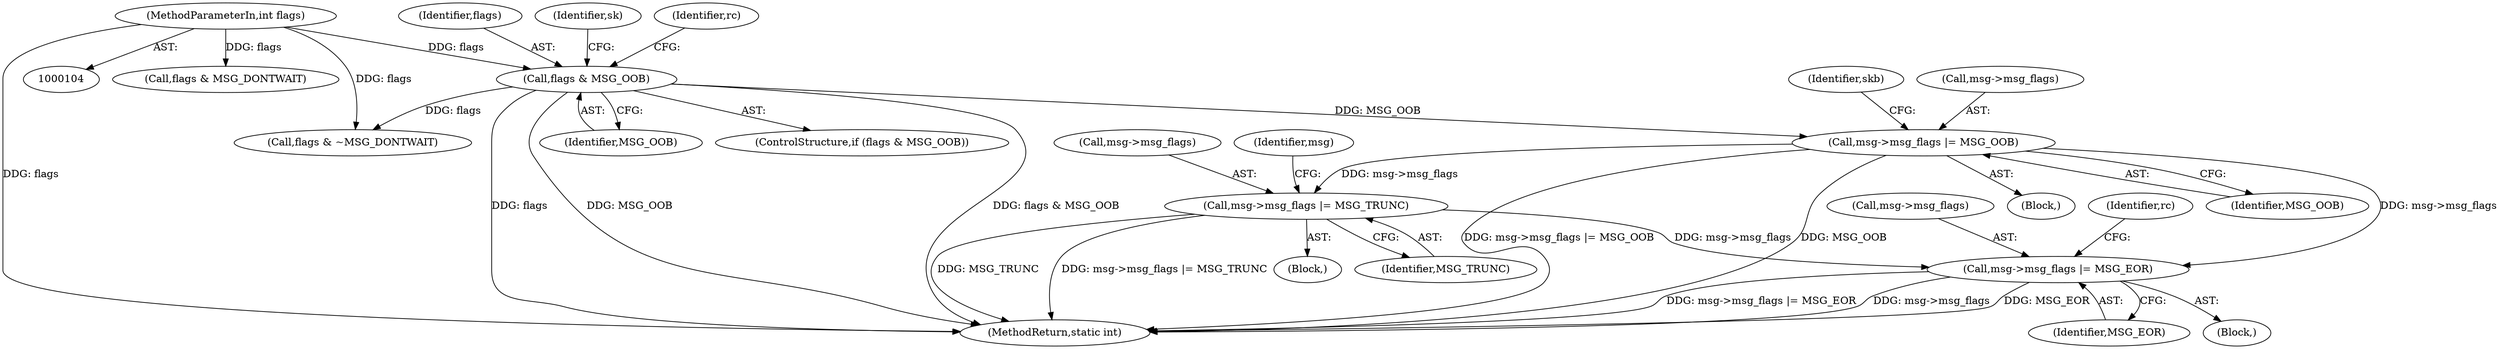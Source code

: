 digraph "0_linux_f3d3342602f8bcbf37d7c46641cb9bca7618eb1c_39@pointer" {
"1000299" [label="(Call,msg->msg_flags |= MSG_TRUNC)"];
"1000220" [label="(Call,msg->msg_flags |= MSG_OOB)"];
"1000167" [label="(Call,flags & MSG_OOB)"];
"1000109" [label="(MethodParameterIn,int flags)"];
"1000304" [label="(Call,msg->msg_flags |= MSG_EOR)"];
"1000167" [label="(Call,flags & MSG_OOB)"];
"1000224" [label="(Identifier,MSG_OOB)"];
"1000221" [label="(Call,msg->msg_flags)"];
"1000236" [label="(Call,flags & MSG_DONTWAIT)"];
"1000285" [label="(Identifier,skb)"];
"1000220" [label="(Call,msg->msg_flags |= MSG_OOB)"];
"1000303" [label="(Identifier,MSG_TRUNC)"];
"1000299" [label="(Call,msg->msg_flags |= MSG_TRUNC)"];
"1000300" [label="(Call,msg->msg_flags)"];
"1000310" [label="(Identifier,rc)"];
"1000168" [label="(Identifier,flags)"];
"1000228" [label="(Identifier,sk)"];
"1000233" [label="(Call,flags & ~MSG_DONTWAIT)"];
"1000166" [label="(ControlStructure,if (flags & MSG_OOB))"];
"1000357" [label="(MethodReturn,static int)"];
"1000110" [label="(Block,)"];
"1000295" [label="(Block,)"];
"1000170" [label="(Block,)"];
"1000304" [label="(Call,msg->msg_flags |= MSG_EOR)"];
"1000306" [label="(Identifier,msg)"];
"1000169" [label="(Identifier,MSG_OOB)"];
"1000109" [label="(MethodParameterIn,int flags)"];
"1000172" [label="(Identifier,rc)"];
"1000305" [label="(Call,msg->msg_flags)"];
"1000308" [label="(Identifier,MSG_EOR)"];
"1000299" -> "1000295"  [label="AST: "];
"1000299" -> "1000303"  [label="CFG: "];
"1000300" -> "1000299"  [label="AST: "];
"1000303" -> "1000299"  [label="AST: "];
"1000306" -> "1000299"  [label="CFG: "];
"1000299" -> "1000357"  [label="DDG: MSG_TRUNC"];
"1000299" -> "1000357"  [label="DDG: msg->msg_flags |= MSG_TRUNC"];
"1000220" -> "1000299"  [label="DDG: msg->msg_flags"];
"1000299" -> "1000304"  [label="DDG: msg->msg_flags"];
"1000220" -> "1000170"  [label="AST: "];
"1000220" -> "1000224"  [label="CFG: "];
"1000221" -> "1000220"  [label="AST: "];
"1000224" -> "1000220"  [label="AST: "];
"1000285" -> "1000220"  [label="CFG: "];
"1000220" -> "1000357"  [label="DDG: msg->msg_flags |= MSG_OOB"];
"1000220" -> "1000357"  [label="DDG: MSG_OOB"];
"1000167" -> "1000220"  [label="DDG: MSG_OOB"];
"1000220" -> "1000304"  [label="DDG: msg->msg_flags"];
"1000167" -> "1000166"  [label="AST: "];
"1000167" -> "1000169"  [label="CFG: "];
"1000168" -> "1000167"  [label="AST: "];
"1000169" -> "1000167"  [label="AST: "];
"1000172" -> "1000167"  [label="CFG: "];
"1000228" -> "1000167"  [label="CFG: "];
"1000167" -> "1000357"  [label="DDG: flags"];
"1000167" -> "1000357"  [label="DDG: MSG_OOB"];
"1000167" -> "1000357"  [label="DDG: flags & MSG_OOB"];
"1000109" -> "1000167"  [label="DDG: flags"];
"1000167" -> "1000233"  [label="DDG: flags"];
"1000109" -> "1000104"  [label="AST: "];
"1000109" -> "1000357"  [label="DDG: flags"];
"1000109" -> "1000233"  [label="DDG: flags"];
"1000109" -> "1000236"  [label="DDG: flags"];
"1000304" -> "1000110"  [label="AST: "];
"1000304" -> "1000308"  [label="CFG: "];
"1000305" -> "1000304"  [label="AST: "];
"1000308" -> "1000304"  [label="AST: "];
"1000310" -> "1000304"  [label="CFG: "];
"1000304" -> "1000357"  [label="DDG: msg->msg_flags |= MSG_EOR"];
"1000304" -> "1000357"  [label="DDG: msg->msg_flags"];
"1000304" -> "1000357"  [label="DDG: MSG_EOR"];
}
